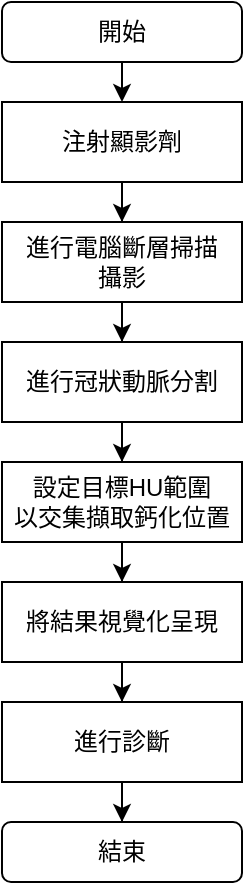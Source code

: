 <mxfile version="14.9.5" type="device"><diagram id="C5RBs43oDa-KdzZeNtuy" name="Page-1"><mxGraphModel dx="1185" dy="615" grid="1" gridSize="10" guides="1" tooltips="1" connect="1" arrows="1" fold="1" page="1" pageScale="1" pageWidth="827" pageHeight="1169" math="0" shadow="0"><root><mxCell id="WIyWlLk6GJQsqaUBKTNV-0"/><mxCell id="WIyWlLk6GJQsqaUBKTNV-1" parent="WIyWlLk6GJQsqaUBKTNV-0"/><mxCell id="LBoECPN1NZA7rX5hV-G7-19" style="edgeStyle=orthogonalEdgeStyle;rounded=0;orthogonalLoop=1;jettySize=auto;html=1;exitX=0.5;exitY=1;exitDx=0;exitDy=0;entryX=0.5;entryY=0;entryDx=0;entryDy=0;" parent="WIyWlLk6GJQsqaUBKTNV-1" source="LBoECPN1NZA7rX5hV-G7-10" target="LBoECPN1NZA7rX5hV-G7-13" edge="1"><mxGeometry relative="1" as="geometry"/></mxCell><mxCell id="LBoECPN1NZA7rX5hV-G7-10" value="開始" style="rounded=1;whiteSpace=wrap;html=1;" parent="WIyWlLk6GJQsqaUBKTNV-1" vertex="1"><mxGeometry x="290" y="70" width="120" height="30" as="geometry"/></mxCell><mxCell id="3vzvl6rmJWjRMsCWBCVX-3" style="edgeStyle=orthogonalEdgeStyle;rounded=0;orthogonalLoop=1;jettySize=auto;html=1;entryX=0.5;entryY=0;entryDx=0;entryDy=0;fontFamily=Helvetica;" parent="WIyWlLk6GJQsqaUBKTNV-1" source="LBoECPN1NZA7rX5hV-G7-13" target="LBoECPN1NZA7rX5hV-G7-15" edge="1"><mxGeometry relative="1" as="geometry"/></mxCell><mxCell id="LBoECPN1NZA7rX5hV-G7-13" value="注射顯影劑" style="rounded=0;whiteSpace=wrap;html=1;" parent="WIyWlLk6GJQsqaUBKTNV-1" vertex="1"><mxGeometry x="290" y="120" width="120" height="40" as="geometry"/></mxCell><mxCell id="3vzvl6rmJWjRMsCWBCVX-6" style="edgeStyle=orthogonalEdgeStyle;rounded=0;orthogonalLoop=1;jettySize=auto;html=1;entryX=0.5;entryY=0;entryDx=0;entryDy=0;fontFamily=Helvetica;" parent="WIyWlLk6GJQsqaUBKTNV-1" source="LBoECPN1NZA7rX5hV-G7-15" target="3vzvl6rmJWjRMsCWBCVX-5" edge="1"><mxGeometry relative="1" as="geometry"/></mxCell><mxCell id="LBoECPN1NZA7rX5hV-G7-15" value="進行電腦斷層掃描&lt;br&gt;攝影" style="rounded=0;whiteSpace=wrap;html=1;" parent="WIyWlLk6GJQsqaUBKTNV-1" vertex="1"><mxGeometry x="290" y="180" width="120" height="40" as="geometry"/></mxCell><mxCell id="3vzvl6rmJWjRMsCWBCVX-27" style="edgeStyle=orthogonalEdgeStyle;rounded=0;orthogonalLoop=1;jettySize=auto;html=1;entryX=0.5;entryY=0;entryDx=0;entryDy=0;fontFamily=Helvetica;" parent="WIyWlLk6GJQsqaUBKTNV-1" source="LBoECPN1NZA7rX5hV-G7-28" target="3vzvl6rmJWjRMsCWBCVX-23" edge="1"><mxGeometry relative="1" as="geometry"/></mxCell><mxCell id="LBoECPN1NZA7rX5hV-G7-28" value="設定目標HU範圍&lt;br&gt;以交集擷取鈣化位置" style="rounded=0;whiteSpace=wrap;html=1;" parent="WIyWlLk6GJQsqaUBKTNV-1" vertex="1"><mxGeometry x="290" y="300" width="120" height="40" as="geometry"/></mxCell><mxCell id="3vzvl6rmJWjRMsCWBCVX-10" style="edgeStyle=orthogonalEdgeStyle;rounded=0;orthogonalLoop=1;jettySize=auto;html=1;entryX=0.5;entryY=0;entryDx=0;entryDy=0;fontFamily=Helvetica;" parent="WIyWlLk6GJQsqaUBKTNV-1" source="3vzvl6rmJWjRMsCWBCVX-5" target="LBoECPN1NZA7rX5hV-G7-28" edge="1"><mxGeometry relative="1" as="geometry"/></mxCell><mxCell id="3vzvl6rmJWjRMsCWBCVX-5" value="進行冠狀動脈分割" style="rounded=0;whiteSpace=wrap;html=1;" parent="WIyWlLk6GJQsqaUBKTNV-1" vertex="1"><mxGeometry x="290" y="240" width="120" height="40" as="geometry"/></mxCell><mxCell id="3vzvl6rmJWjRMsCWBCVX-20" style="edgeStyle=orthogonalEdgeStyle;rounded=0;orthogonalLoop=1;jettySize=auto;html=1;entryX=0.5;entryY=0;entryDx=0;entryDy=0;fontFamily=Helvetica;" parent="WIyWlLk6GJQsqaUBKTNV-1" source="3vzvl6rmJWjRMsCWBCVX-15" target="3vzvl6rmJWjRMsCWBCVX-19" edge="1"><mxGeometry relative="1" as="geometry"/></mxCell><mxCell id="3vzvl6rmJWjRMsCWBCVX-15" value="進行診斷" style="rounded=0;whiteSpace=wrap;html=1;" parent="WIyWlLk6GJQsqaUBKTNV-1" vertex="1"><mxGeometry x="290" y="420" width="120" height="40" as="geometry"/></mxCell><mxCell id="3vzvl6rmJWjRMsCWBCVX-19" value="結束" style="rounded=1;whiteSpace=wrap;html=1;" parent="WIyWlLk6GJQsqaUBKTNV-1" vertex="1"><mxGeometry x="290" y="480" width="120" height="30" as="geometry"/></mxCell><mxCell id="3vzvl6rmJWjRMsCWBCVX-25" style="edgeStyle=orthogonalEdgeStyle;rounded=0;orthogonalLoop=1;jettySize=auto;html=1;entryX=0.5;entryY=0;entryDx=0;entryDy=0;fontFamily=Helvetica;" parent="WIyWlLk6GJQsqaUBKTNV-1" source="3vzvl6rmJWjRMsCWBCVX-23" target="3vzvl6rmJWjRMsCWBCVX-15" edge="1"><mxGeometry relative="1" as="geometry"/></mxCell><mxCell id="3vzvl6rmJWjRMsCWBCVX-23" value="將結果視覺化呈現" style="rounded=0;whiteSpace=wrap;html=1;" parent="WIyWlLk6GJQsqaUBKTNV-1" vertex="1"><mxGeometry x="290" y="360" width="120" height="40" as="geometry"/></mxCell></root></mxGraphModel></diagram></mxfile>